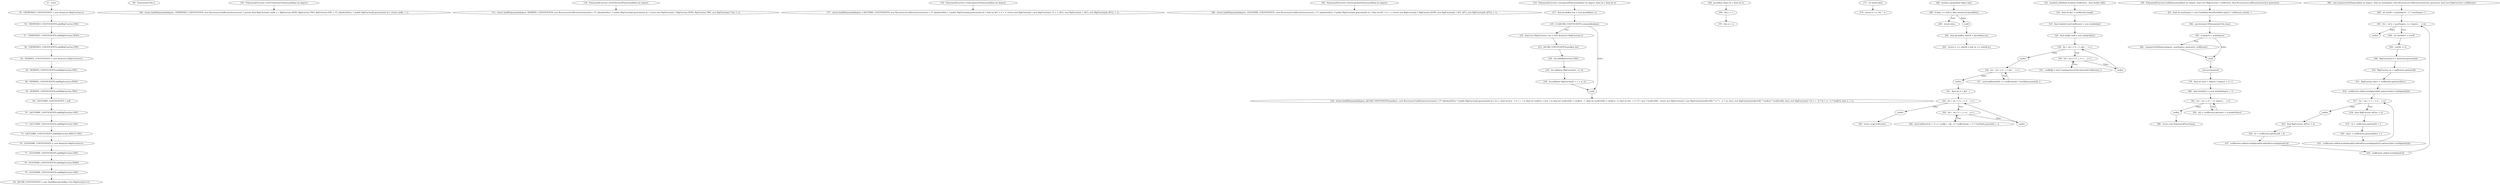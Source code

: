 digraph PolynomialsUtils_CFG {
  // graph-vertices
  v1  [label="51:  static"];
  v2  [label="55:  CHEBYSHEV_COEFFICIENTS = new ArrayList<BigFraction>()"];
  v3  [label="56:  CHEBYSHEV_COEFFICIENTS.add(BigFraction.ONE)"];
  v4  [label="57:  CHEBYSHEV_COEFFICIENTS.add(BigFraction.ZERO)"];
  v5  [label="58:  CHEBYSHEV_COEFFICIENTS.add(BigFraction.ONE)"];
  v6  [label="62:  HERMITE_COEFFICIENTS = new ArrayList<BigFraction>()"];
  v7  [label="63:  HERMITE_COEFFICIENTS.add(BigFraction.ONE)"];
  v8  [label="64:  HERMITE_COEFFICIENTS.add(BigFraction.ZERO)"];
  v9  [label="65:  HERMITE_COEFFICIENTS.add(BigFraction.TWO)"];
  v10  [label="69:  LAGUERRE_COEFFICIENTS = null"];
  v11  [label="70:  LAGUERRE_COEFFICIENTS.add(BigFraction.ONE)"];
  v12  [label="71:  LAGUERRE_COEFFICIENTS.add(BigFraction.ONE)"];
  v13  [label="72:  LAGUERRE_COEFFICIENTS.add(BigFraction.MINUS_ONE)"];
  v14  [label="76:  LEGENDRE_COEFFICIENTS = new ArrayList<BigFraction>()"];
  v15  [label="77:  LEGENDRE_COEFFICIENTS.add(BigFraction.ONE)"];
  v16  [label="78:  LEGENDRE_COEFFICIENTS.add(BigFraction.ZERO)"];
  v17  [label="79:  LEGENDRE_COEFFICIENTS.add(BigFraction.ONE)"];
  v18  [label="82:  JACOBI_COEFFICIENTS = new HashMap<JacobiKey, List<BigFraction>>()"];
  v19  [label="89:  PolynomialsUtils ()"];
  v20  [label="105:  PolynomialFunction createChebyshevPolynomial(final int degree)"];
  v21  [label="106:  return buildPolynomial(degree, CHEBYSHEV_COEFFICIENTS, new RecurrenceCoefficientsGenerator() { private final BigFraction[] coeffs = { BigFraction.ZERO, BigFraction.TWO, BigFraction.ONE }; /** {@inheritDoc} */ public BigFraction[] generate(int k) { return coeffs; } });"];
  v22  [label="130:  PolynomialFunction createHermitePolynomial(final int degree)"];
  v23  [label="131:  return buildPolynomial(degree, HERMITE_COEFFICIENTS, new RecurrenceCoefficientsGenerator() { /** {@inheritDoc} */ public BigFraction[] generate(int k) { return new BigFraction[] { BigFraction.ZERO, BigFraction.TWO, new BigFraction(2 * k)}; } });"];
  v24  [label="156:  PolynomialFunction createLaguerrePolynomial(final int degree)"];
  v25  [label="157:  return buildPolynomial(degree, LAGUERRE_COEFFICIENTS, new RecurrenceCoefficientsGenerator() { /** {@inheritDoc} */ public BigFraction[] generate(int k) { final int kP1 = k + 1; return new BigFraction[] { new BigFraction(2 * k + 1, kP1), new BigFraction(-1, kP1), new BigFraction(k, kP1)}; } });"];
  v26  [label="183:  PolynomialFunction createLegendrePolynomial(final int degree)"];
  v27  [label="184:  return buildPolynomial(degree, LEGENDRE_COEFFICIENTS,  new RecurrenceCoefficientsGenerator() { /** {@inheritDoc} */ public BigFraction[] generate(int k) { final int kP1 = k + 1; return new BigFraction[] { BigFraction.ZERO, new BigFraction(k + kP1, kP1), new BigFraction(k, kP1)}; } });"];
  v28  [label="214:  PolynomialFunction createJacobiPolynomial(final int degree, final int v, final int w)"];
  v29  [label="217:  final JacobiKey key = new JacobiKey(v, w)"];
  v30  [label="219:  if (!JACOBI_COEFFICIENTS.containsKey(key))"];
  v31  [label="222:  final List<BigFraction> list = new ArrayList<BigFraction>()"];
  v32  [label="223:  JACOBI_COEFFICIENTS.put(key, list)"];
  v33  [label="226:  list.add(BigFraction.ONE)"];
  v34  [label="229:  list.add(new BigFraction(v - w, 2))"];
  v35  [label="230:  list.add(new BigFraction(2 + v + w, 2))"];
  v36  [label="endif"];
  v37  [label="234:  return buildPolynomial(degree, JACOBI_COEFFICIENTS.get(key),  new RecurrenceCoefficientsGenerator() { /** {@inheritDoc} */ public BigFraction[] generate(int k) { k++; final int kvw  = k + v + w; final int twoKvw = kvw + k; final int twoKvwM1 = twoKvw - 1; final int twoKvwM2 = twoKvw - 2; final int den  = 2 * k *  kvw * twoKvwM2;  return new BigFraction[] { new BigFraction(twoKvwM1 * (v * v - w * w), den), new BigFraction(twoKvwM1 * twoKvw * twoKvwM2, den), new BigFraction(2 * (k + v - 1) * (k + w - 1) * twoKvw, den) }; } });"];
  v38  [label="268:  JacobiKey (final int v, final int w)"];
  v39  [label="269:  this.v = v"];
  v40  [label="270:  this.w = w"];
  v41  [label="277:  int hashCode()"];
  v42  [label="278:  return (v << 16) ^ w;"];
  v43  [label="286:  boolean equals(final Object key)"];
  v44  [label="288:  if ((key == null) || !(key instanceof JacobiKey))"];
  v45  [label="289:  return false;"];
  v46  [label="endif"];
  v47  [label="292:  final JacobiKey otherK = (JacobiKey) key"];
  v48  [label="293:  return (v == otherK.v) && (w == otherK.w);"];
  v49  [label="322:  double[] shift(final double[] coefficients,  final double shift)"];
  v50  [label="324:  final int dp1 = coefficients.length"];
  v51  [label="325:  final double[] newCoefficients = new double[dp1]"];
  v52  [label="328:  final int[][] coeff = new int[dp1][dp1]"];
  v53  [label="329:  for (  int i = 0 ; i < dp1 ;   i++)"];
  v56  [label="endfor"];
  v57  [label="330:  for (  int j = 0 ; j <= i ;   j++)"];
  v60  [label="endfor"];
  v61  [label="331:  coeff[i][j] = (int) CombinatoricsUtils.binomialCoefficient(i, j)"];
  v62  [label="336:  for (  int i = 0 ; i < dp1 ;   i++)"];
  v65  [label="endfor"];
  v66  [label="337:  newCoefficients[0] += coefficients[i] * FastMath.pow(shift, i)"];
  v67  [label="341:  final int d = dp1 - 1"];
  v68  [label="342:  for (  int i = 0 ; i < d ;   i++)"];
  v71  [label="endfor"];
  v72  [label="343:  for (  int j = i ; j < d ;   j++)"];
  v75  [label="endfor"];
  v76  [label="344:  newCoefficients[i + 1] += coeff[j + 1][j - i] * coefficients[j + 1] * FastMath.pow(shift, j - i)"];
  v77  [label="349:  return newCoefficients;"];
  v78  [label="359:  PolynomialFunction buildPolynomial(final int degree, final List<BigFraction> coefficients, final RecurrenceCoefficientsGenerator generator)"];
  v79  [label="363:  final int maxDegree = (int) FastMath.floor(FastMath.sqrt(2 * coefficients.size())) - 1"];
  v80  [label="364:  synchronized (PolynomialsUtils.class)"];
  v81  [label="365:  if (degree > maxDegree)"];
  v82  [label="366:  computeUpToDegree(degree, maxDegree, generator, coefficients)"];
  v83  [label="endif"];
  v84  [label="end-synchronized"];
  v85  [label="378:  final int start = degree * (degree + 1) / 2"];
  v86  [label="380:  final double[] a = new double[degree + 1]"];
  v87  [label="381:  for (  int i = 0 ; i <= degree ;   ++i)"];
  v90  [label="endfor"];
  v91  [label="382:  a[i] = coefficients.get(start + i).doubleValue()"];
  v92  [label="386:  return new PolynomialFunction(a);"];
  v93  [label="396:  void computeUpToDegree(final int degree, final int maxDegree, final RecurrenceCoefficientsGenerator generator, final List<BigFraction> coefficients)"];
  v94  [label="400:  int startK = (maxDegree - 1) * maxDegree / 2"];
  v95  [label="401:  for (  int k = maxDegree ; k < degree ;   ++k)"];
  v98  [label="endfor"];
  v99  [label="404:  int startKm1 = startK"];
  v100  [label="405:  startK += k"];
  v101  [label="408:  BigFraction[] ai = generator.generate(k)"];
  v102  [label="410:  BigFraction ck = coefficients.get(startK)"];
  v103  [label="411:  BigFraction ckm1 = coefficients.get(startKm1)"];
  v104  [label="414:  coefficients.add(ck.multiply(ai[0]).subtract(ckm1.multiply(ai[2])))"];
  v105  [label="417:  for (  int i = 1 ; i < k ;   ++i)"];
  v108  [label="endfor"];
  v109  [label="418:  final BigFraction ckPrev = ck"];
  v110  [label="419:  ck = coefficients.get(startK + i)"];
  v111  [label="420:  ckm1 = coefficients.get(startKm1 + i)"];
  v112  [label="421:  coefficients.add(ck.multiply(ai[0]).add(ckPrev.multiply(ai[1])).subtract(ckm1.multiply(ai[2])))"];
  v113  [label="425:  final BigFraction ckPrev = ck"];
  v114  [label="426:  ck = coefficients.get(startK + k)"];
  v115  [label="427:  coefficients.add(ck.multiply(ai[0]).add(ckPrev.multiply(ai[1])))"];
  v116  [label="430:  coefficients.add(ck.multiply(ai[1]))"];
  // graph-edges
  v1 -> v2;
  v2 -> v3;
  v3 -> v4;
  v4 -> v5;
  v5 -> v6;
  v6 -> v7;
  v7 -> v8;
  v8 -> v9;
  v9 -> v10;
  v10 -> v11;
  v11 -> v12;
  v12 -> v13;
  v13 -> v14;
  v14 -> v15;
  v15 -> v16;
  v16 -> v17;
  v17 -> v18;
  v20 -> v21;
  v22 -> v23;
  v24 -> v25;
  v26 -> v27;
  v28 -> v29;
  v29 -> v30;
  v30 -> v31  [label="True"];
  v31 -> v32;
  v32 -> v33;
  v33 -> v34;
  v34 -> v35;
  v35 -> v36;
  v30 -> v36  [label="False"];
  v36 -> v37;
  v38 -> v39;
  v39 -> v40;
  v41 -> v42;
  v43 -> v44;
  v44 -> v45  [label="True"];
  v44 -> v46  [label="False"];
  v46 -> v47;
  v47 -> v48;
  v49 -> v50;
  v50 -> v51;
  v51 -> v52;
  v52 -> v53;
  v53 -> v56  [label="False"];
  v53 -> v57  [label="True"];
  v57 -> v60  [label="False"];
  v57 -> v61  [label="True"];
  v61 -> v57;
  v60 -> v53;
  v56 -> v62;
  v62 -> v65  [label="False"];
  v62 -> v66  [label="True"];
  v66 -> v62;
  v65 -> v67;
  v67 -> v68;
  v68 -> v71  [label="False"];
  v68 -> v72  [label="True"];
  v72 -> v75  [label="False"];
  v72 -> v76  [label="True"];
  v76 -> v72;
  v75 -> v68;
  v71 -> v77;
  v78 -> v79;
  v79 -> v80;
  v80 -> v81;
  v81 -> v82  [label="True"];
  v82 -> v83;
  v81 -> v83  [label="False"];
  v83 -> v84;
  v84 -> v85;
  v85 -> v86;
  v86 -> v87;
  v87 -> v90  [label="False"];
  v87 -> v91  [label="True"];
  v91 -> v87;
  v90 -> v92;
  v93 -> v94;
  v94 -> v95;
  v95 -> v98  [label="False"];
  v95 -> v99  [label="True"];
  v99 -> v100;
  v100 -> v101;
  v101 -> v102;
  v102 -> v103;
  v103 -> v104;
  v104 -> v105;
  v105 -> v108  [label="False"];
  v105 -> v109  [label="True"];
  v109 -> v110;
  v110 -> v111;
  v111 -> v112;
  v112 -> v105;
  v108 -> v113;
  v113 -> v114;
  v114 -> v115;
  v115 -> v116;
  v116 -> v95;
  // end-of-graph
}
